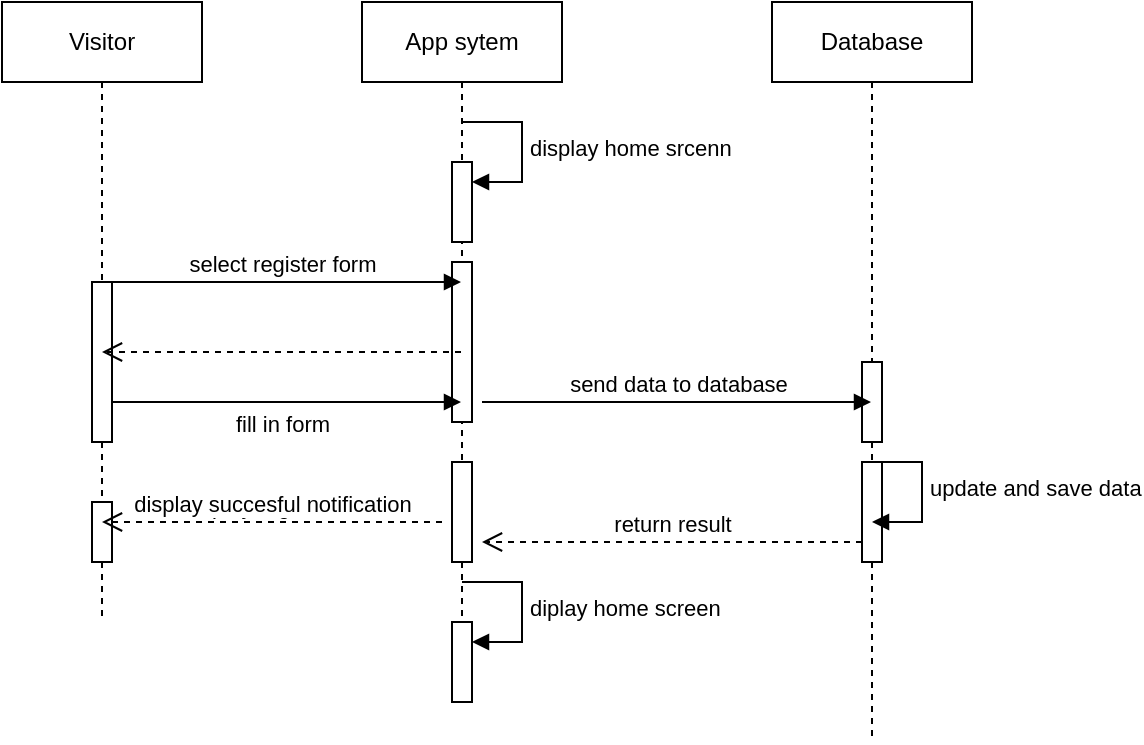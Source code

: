 <mxfile version="21.2.9" type="github" pages="3">
  <diagram name="Page-1" id="2YBvvXClWsGukQMizWep">
    <mxGraphModel dx="1050" dy="549" grid="1" gridSize="10" guides="1" tooltips="1" connect="1" arrows="1" fold="1" page="1" pageScale="1" pageWidth="850" pageHeight="1100" math="0" shadow="0">
      <root>
        <mxCell id="0" />
        <mxCell id="1" parent="0" />
        <mxCell id="aM9ryv3xv72pqoxQDRHE-1" value="Visitor" style="shape=umlLifeline;perimeter=lifelinePerimeter;whiteSpace=wrap;html=1;container=0;dropTarget=0;collapsible=0;recursiveResize=0;outlineConnect=0;portConstraint=eastwest;newEdgeStyle={&quot;edgeStyle&quot;:&quot;elbowEdgeStyle&quot;,&quot;elbow&quot;:&quot;vertical&quot;,&quot;curved&quot;:0,&quot;rounded&quot;:0};" parent="1" vertex="1">
          <mxGeometry x="40" y="40" width="100" height="310" as="geometry" />
        </mxCell>
        <mxCell id="M_pwfH0sglw2_HS-6Io0-19" value="" style="html=1;points=[];perimeter=orthogonalPerimeter;outlineConnect=0;targetShapes=umlLifeline;portConstraint=eastwest;newEdgeStyle={&quot;edgeStyle&quot;:&quot;elbowEdgeStyle&quot;,&quot;elbow&quot;:&quot;vertical&quot;,&quot;curved&quot;:0,&quot;rounded&quot;:0};" vertex="1" parent="aM9ryv3xv72pqoxQDRHE-1">
          <mxGeometry x="45" y="250" width="10" height="30" as="geometry" />
        </mxCell>
        <mxCell id="aM9ryv3xv72pqoxQDRHE-5" value="App sytem" style="shape=umlLifeline;perimeter=lifelinePerimeter;whiteSpace=wrap;html=1;container=0;dropTarget=0;collapsible=0;recursiveResize=0;outlineConnect=0;portConstraint=eastwest;newEdgeStyle={&quot;edgeStyle&quot;:&quot;elbowEdgeStyle&quot;,&quot;elbow&quot;:&quot;vertical&quot;,&quot;curved&quot;:0,&quot;rounded&quot;:0};participant=label;" parent="1" vertex="1">
          <mxGeometry x="220" y="40" width="100" height="350" as="geometry" />
        </mxCell>
        <mxCell id="M_pwfH0sglw2_HS-6Io0-2" value="" style="html=1;points=[];perimeter=orthogonalPerimeter;outlineConnect=0;targetShapes=umlLifeline;portConstraint=eastwest;newEdgeStyle={&quot;edgeStyle&quot;:&quot;elbowEdgeStyle&quot;,&quot;elbow&quot;:&quot;vertical&quot;,&quot;curved&quot;:0,&quot;rounded&quot;:0};" vertex="1" parent="aM9ryv3xv72pqoxQDRHE-5">
          <mxGeometry x="45" y="80" width="10" height="40" as="geometry" />
        </mxCell>
        <mxCell id="M_pwfH0sglw2_HS-6Io0-3" value="display home srcenn" style="html=1;align=left;spacingLeft=2;endArrow=block;rounded=0;edgeStyle=orthogonalEdgeStyle;curved=0;rounded=0;" edge="1" target="M_pwfH0sglw2_HS-6Io0-2" parent="aM9ryv3xv72pqoxQDRHE-5">
          <mxGeometry relative="1" as="geometry">
            <mxPoint x="50" y="60" as="sourcePoint" />
            <Array as="points">
              <mxPoint x="80" y="90" />
            </Array>
          </mxGeometry>
        </mxCell>
        <mxCell id="M_pwfH0sglw2_HS-6Io0-5" value="" style="html=1;points=[];perimeter=orthogonalPerimeter;outlineConnect=0;targetShapes=umlLifeline;portConstraint=eastwest;newEdgeStyle={&quot;edgeStyle&quot;:&quot;elbowEdgeStyle&quot;,&quot;elbow&quot;:&quot;vertical&quot;,&quot;curved&quot;:0,&quot;rounded&quot;:0};" vertex="1" parent="aM9ryv3xv72pqoxQDRHE-5">
          <mxGeometry x="45" y="130" width="10" height="80" as="geometry" />
        </mxCell>
        <mxCell id="M_pwfH0sglw2_HS-6Io0-17" value="" style="html=1;points=[];perimeter=orthogonalPerimeter;outlineConnect=0;targetShapes=umlLifeline;portConstraint=eastwest;newEdgeStyle={&quot;edgeStyle&quot;:&quot;elbowEdgeStyle&quot;,&quot;elbow&quot;:&quot;vertical&quot;,&quot;curved&quot;:0,&quot;rounded&quot;:0};" vertex="1" parent="aM9ryv3xv72pqoxQDRHE-5">
          <mxGeometry x="45" y="230" width="10" height="50" as="geometry" />
        </mxCell>
        <mxCell id="M_pwfH0sglw2_HS-6Io0-21" value="" style="html=1;points=[];perimeter=orthogonalPerimeter;outlineConnect=0;targetShapes=umlLifeline;portConstraint=eastwest;newEdgeStyle={&quot;edgeStyle&quot;:&quot;elbowEdgeStyle&quot;,&quot;elbow&quot;:&quot;vertical&quot;,&quot;curved&quot;:0,&quot;rounded&quot;:0};" vertex="1" parent="aM9ryv3xv72pqoxQDRHE-5">
          <mxGeometry x="45" y="310" width="10" height="40" as="geometry" />
        </mxCell>
        <mxCell id="M_pwfH0sglw2_HS-6Io0-22" value="diplay home screen" style="html=1;align=left;spacingLeft=2;endArrow=block;rounded=0;edgeStyle=orthogonalEdgeStyle;curved=0;rounded=0;" edge="1" target="M_pwfH0sglw2_HS-6Io0-21" parent="aM9ryv3xv72pqoxQDRHE-5">
          <mxGeometry relative="1" as="geometry">
            <mxPoint x="50" y="290" as="sourcePoint" />
            <Array as="points">
              <mxPoint x="80" y="320" />
            </Array>
          </mxGeometry>
        </mxCell>
        <mxCell id="M_pwfH0sglw2_HS-6Io0-1" value="Database" style="shape=umlLifeline;perimeter=lifelinePerimeter;whiteSpace=wrap;html=1;container=0;dropTarget=0;collapsible=0;recursiveResize=0;outlineConnect=0;portConstraint=eastwest;newEdgeStyle={&quot;edgeStyle&quot;:&quot;elbowEdgeStyle&quot;,&quot;elbow&quot;:&quot;vertical&quot;,&quot;curved&quot;:0,&quot;rounded&quot;:0};" vertex="1" parent="1">
          <mxGeometry x="425" y="40" width="100" height="370" as="geometry" />
        </mxCell>
        <mxCell id="M_pwfH0sglw2_HS-6Io0-8" value="" style="html=1;points=[];perimeter=orthogonalPerimeter;outlineConnect=0;targetShapes=umlLifeline;portConstraint=eastwest;newEdgeStyle={&quot;edgeStyle&quot;:&quot;elbowEdgeStyle&quot;,&quot;elbow&quot;:&quot;vertical&quot;,&quot;curved&quot;:0,&quot;rounded&quot;:0};" vertex="1" parent="M_pwfH0sglw2_HS-6Io0-1">
          <mxGeometry x="45" y="180" width="10" height="40" as="geometry" />
        </mxCell>
        <mxCell id="M_pwfH0sglw2_HS-6Io0-35" value="" style="html=1;points=[];perimeter=orthogonalPerimeter;outlineConnect=0;targetShapes=umlLifeline;portConstraint=eastwest;newEdgeStyle={&quot;edgeStyle&quot;:&quot;elbowEdgeStyle&quot;,&quot;elbow&quot;:&quot;vertical&quot;,&quot;curved&quot;:0,&quot;rounded&quot;:0};" vertex="1" parent="M_pwfH0sglw2_HS-6Io0-1">
          <mxGeometry x="45" y="230" width="10" height="50" as="geometry" />
        </mxCell>
        <mxCell id="M_pwfH0sglw2_HS-6Io0-4" value="select register form" style="html=1;verticalAlign=bottom;endArrow=block;edgeStyle=elbowEdgeStyle;elbow=vertical;curved=0;rounded=0;" edge="1" parent="1" source="aM9ryv3xv72pqoxQDRHE-1" target="aM9ryv3xv72pqoxQDRHE-5">
          <mxGeometry width="80" relative="1" as="geometry">
            <mxPoint x="80" y="170" as="sourcePoint" />
            <mxPoint x="160" y="170" as="targetPoint" />
            <Array as="points">
              <mxPoint x="210" y="180" />
              <mxPoint x="140" y="160" />
              <mxPoint x="100" y="180" />
            </Array>
          </mxGeometry>
        </mxCell>
        <mxCell id="M_pwfH0sglw2_HS-6Io0-6" value="display register form" style="html=1;verticalAlign=bottom;endArrow=open;dashed=1;endSize=8;edgeStyle=elbowEdgeStyle;elbow=vertical;curved=0;rounded=0;" edge="1" parent="1" source="M_pwfH0sglw2_HS-6Io0-39" target="aM9ryv3xv72pqoxQDRHE-1">
          <mxGeometry x="-1" y="-91" relative="1" as="geometry">
            <mxPoint x="260" y="220" as="sourcePoint" />
            <mxPoint x="180" y="220" as="targetPoint" />
            <mxPoint x="90" y="81" as="offset" />
          </mxGeometry>
        </mxCell>
        <mxCell id="M_pwfH0sglw2_HS-6Io0-7" value="fill in form" style="html=1;verticalAlign=bottom;endArrow=block;edgeStyle=elbowEdgeStyle;elbow=vertical;curved=0;rounded=0;" edge="1" parent="1" target="aM9ryv3xv72pqoxQDRHE-5">
          <mxGeometry x="0.003" y="-20" width="80" relative="1" as="geometry">
            <mxPoint x="90" y="240" as="sourcePoint" />
            <mxPoint x="170" y="240" as="targetPoint" />
            <mxPoint as="offset" />
          </mxGeometry>
        </mxCell>
        <mxCell id="M_pwfH0sglw2_HS-6Io0-9" value="send data to database" style="html=1;verticalAlign=bottom;endArrow=block;edgeStyle=elbowEdgeStyle;elbow=vertical;curved=0;rounded=0;" edge="1" parent="1" target="M_pwfH0sglw2_HS-6Io0-1">
          <mxGeometry width="80" relative="1" as="geometry">
            <mxPoint x="280" y="240" as="sourcePoint" />
            <mxPoint x="360" y="240" as="targetPoint" />
          </mxGeometry>
        </mxCell>
        <mxCell id="M_pwfH0sglw2_HS-6Io0-18" value="return result" style="html=1;verticalAlign=bottom;endArrow=open;dashed=1;endSize=8;edgeStyle=elbowEdgeStyle;elbow=vertical;curved=0;rounded=0;" edge="1" parent="1">
          <mxGeometry relative="1" as="geometry">
            <mxPoint x="470" y="310" as="sourcePoint" />
            <mxPoint x="280" y="310" as="targetPoint" />
          </mxGeometry>
        </mxCell>
        <mxCell id="M_pwfH0sglw2_HS-6Io0-20" value="display succesful notification" style="html=1;verticalAlign=bottom;endArrow=open;dashed=1;endSize=8;edgeStyle=elbowEdgeStyle;elbow=vertical;curved=0;rounded=0;" edge="1" parent="1">
          <mxGeometry relative="1" as="geometry">
            <mxPoint x="260" y="300" as="sourcePoint" />
            <mxPoint x="90" y="300" as="targetPoint" />
          </mxGeometry>
        </mxCell>
        <mxCell id="M_pwfH0sglw2_HS-6Io0-37" value="update and save data" style="html=1;align=left;spacingLeft=2;endArrow=block;rounded=0;edgeStyle=orthogonalEdgeStyle;curved=0;rounded=0;" edge="1" parent="1">
          <mxGeometry x="0.012" relative="1" as="geometry">
            <mxPoint x="470" y="270" as="sourcePoint" />
            <Array as="points">
              <mxPoint x="500" y="300" />
            </Array>
            <mxPoint x="475" y="300" as="targetPoint" />
            <mxPoint as="offset" />
          </mxGeometry>
        </mxCell>
        <mxCell id="M_pwfH0sglw2_HS-6Io0-39" value="" style="html=1;points=[];perimeter=orthogonalPerimeter;outlineConnect=0;targetShapes=umlLifeline;portConstraint=eastwest;newEdgeStyle={&quot;edgeStyle&quot;:&quot;elbowEdgeStyle&quot;,&quot;elbow&quot;:&quot;vertical&quot;,&quot;curved&quot;:0,&quot;rounded&quot;:0};" vertex="1" parent="1">
          <mxGeometry x="85" y="180" width="10" height="80" as="geometry" />
        </mxCell>
        <mxCell id="M_pwfH0sglw2_HS-6Io0-41" value="" style="html=1;verticalAlign=bottom;endArrow=open;dashed=1;endSize=8;edgeStyle=elbowEdgeStyle;elbow=vertical;curved=0;rounded=0;" edge="1" parent="1" source="aM9ryv3xv72pqoxQDRHE-5" target="aM9ryv3xv72pqoxQDRHE-1">
          <mxGeometry relative="1" as="geometry">
            <mxPoint x="260" y="210" as="sourcePoint" />
            <mxPoint x="180" y="210" as="targetPoint" />
            <Array as="points">
              <mxPoint x="230" y="210" />
            </Array>
          </mxGeometry>
        </mxCell>
      </root>
    </mxGraphModel>
  </diagram>
  <diagram id="viIvSFqzloQNR-Unc6dk" name="Page-2">
    <mxGraphModel dx="1050" dy="549" grid="1" gridSize="10" guides="1" tooltips="1" connect="1" arrows="1" fold="1" page="1" pageScale="1" pageWidth="850" pageHeight="1100" math="0" shadow="0">
      <root>
        <mxCell id="0" />
        <mxCell id="1" parent="0" />
        <mxCell id="cHHZPzhzRVVPowfhkM0O-1" value="Visitor" style="shape=umlLifeline;perimeter=lifelinePerimeter;whiteSpace=wrap;html=1;container=0;dropTarget=0;collapsible=0;recursiveResize=0;outlineConnect=0;portConstraint=eastwest;newEdgeStyle={&quot;edgeStyle&quot;:&quot;elbowEdgeStyle&quot;,&quot;elbow&quot;:&quot;vertical&quot;,&quot;curved&quot;:0,&quot;rounded&quot;:0};" vertex="1" parent="1">
          <mxGeometry x="40" y="40" width="100" height="310" as="geometry" />
        </mxCell>
        <mxCell id="cHHZPzhzRVVPowfhkM0O-2" value="" style="html=1;points=[];perimeter=orthogonalPerimeter;outlineConnect=0;targetShapes=umlLifeline;portConstraint=eastwest;newEdgeStyle={&quot;edgeStyle&quot;:&quot;elbowEdgeStyle&quot;,&quot;elbow&quot;:&quot;vertical&quot;,&quot;curved&quot;:0,&quot;rounded&quot;:0};" vertex="1" parent="cHHZPzhzRVVPowfhkM0O-1">
          <mxGeometry x="45" y="250" width="10" height="30" as="geometry" />
        </mxCell>
        <mxCell id="cHHZPzhzRVVPowfhkM0O-3" value="App sytem" style="shape=umlLifeline;perimeter=lifelinePerimeter;whiteSpace=wrap;html=1;container=0;dropTarget=0;collapsible=0;recursiveResize=0;outlineConnect=0;portConstraint=eastwest;newEdgeStyle={&quot;edgeStyle&quot;:&quot;elbowEdgeStyle&quot;,&quot;elbow&quot;:&quot;vertical&quot;,&quot;curved&quot;:0,&quot;rounded&quot;:0};participant=label;" vertex="1" parent="1">
          <mxGeometry x="220" y="40" width="100" height="350" as="geometry" />
        </mxCell>
        <mxCell id="cHHZPzhzRVVPowfhkM0O-4" value="" style="html=1;points=[];perimeter=orthogonalPerimeter;outlineConnect=0;targetShapes=umlLifeline;portConstraint=eastwest;newEdgeStyle={&quot;edgeStyle&quot;:&quot;elbowEdgeStyle&quot;,&quot;elbow&quot;:&quot;vertical&quot;,&quot;curved&quot;:0,&quot;rounded&quot;:0};" vertex="1" parent="cHHZPzhzRVVPowfhkM0O-3">
          <mxGeometry x="45" y="80" width="10" height="40" as="geometry" />
        </mxCell>
        <mxCell id="cHHZPzhzRVVPowfhkM0O-5" value="display home srcenn" style="html=1;align=left;spacingLeft=2;endArrow=block;rounded=0;edgeStyle=orthogonalEdgeStyle;curved=0;rounded=0;" edge="1" parent="cHHZPzhzRVVPowfhkM0O-3" target="cHHZPzhzRVVPowfhkM0O-4">
          <mxGeometry relative="1" as="geometry">
            <mxPoint x="50" y="60" as="sourcePoint" />
            <Array as="points">
              <mxPoint x="80" y="90" />
            </Array>
          </mxGeometry>
        </mxCell>
        <mxCell id="cHHZPzhzRVVPowfhkM0O-6" value="" style="html=1;points=[];perimeter=orthogonalPerimeter;outlineConnect=0;targetShapes=umlLifeline;portConstraint=eastwest;newEdgeStyle={&quot;edgeStyle&quot;:&quot;elbowEdgeStyle&quot;,&quot;elbow&quot;:&quot;vertical&quot;,&quot;curved&quot;:0,&quot;rounded&quot;:0};" vertex="1" parent="cHHZPzhzRVVPowfhkM0O-3">
          <mxGeometry x="45" y="130" width="10" height="80" as="geometry" />
        </mxCell>
        <mxCell id="cHHZPzhzRVVPowfhkM0O-7" value="" style="html=1;points=[];perimeter=orthogonalPerimeter;outlineConnect=0;targetShapes=umlLifeline;portConstraint=eastwest;newEdgeStyle={&quot;edgeStyle&quot;:&quot;elbowEdgeStyle&quot;,&quot;elbow&quot;:&quot;vertical&quot;,&quot;curved&quot;:0,&quot;rounded&quot;:0};" vertex="1" parent="cHHZPzhzRVVPowfhkM0O-3">
          <mxGeometry x="45" y="230" width="10" height="50" as="geometry" />
        </mxCell>
        <mxCell id="cHHZPzhzRVVPowfhkM0O-8" value="" style="html=1;points=[];perimeter=orthogonalPerimeter;outlineConnect=0;targetShapes=umlLifeline;portConstraint=eastwest;newEdgeStyle={&quot;edgeStyle&quot;:&quot;elbowEdgeStyle&quot;,&quot;elbow&quot;:&quot;vertical&quot;,&quot;curved&quot;:0,&quot;rounded&quot;:0};" vertex="1" parent="cHHZPzhzRVVPowfhkM0O-3">
          <mxGeometry x="45" y="310" width="10" height="40" as="geometry" />
        </mxCell>
        <mxCell id="cHHZPzhzRVVPowfhkM0O-9" value="diplay home screen" style="html=1;align=left;spacingLeft=2;endArrow=block;rounded=0;edgeStyle=orthogonalEdgeStyle;curved=0;rounded=0;" edge="1" parent="cHHZPzhzRVVPowfhkM0O-3" target="cHHZPzhzRVVPowfhkM0O-8">
          <mxGeometry relative="1" as="geometry">
            <mxPoint x="50" y="290" as="sourcePoint" />
            <Array as="points">
              <mxPoint x="80" y="320" />
            </Array>
          </mxGeometry>
        </mxCell>
        <mxCell id="cHHZPzhzRVVPowfhkM0O-10" value="Database" style="shape=umlLifeline;perimeter=lifelinePerimeter;whiteSpace=wrap;html=1;container=0;dropTarget=0;collapsible=0;recursiveResize=0;outlineConnect=0;portConstraint=eastwest;newEdgeStyle={&quot;edgeStyle&quot;:&quot;elbowEdgeStyle&quot;,&quot;elbow&quot;:&quot;vertical&quot;,&quot;curved&quot;:0,&quot;rounded&quot;:0};" vertex="1" parent="1">
          <mxGeometry x="425" y="40" width="100" height="370" as="geometry" />
        </mxCell>
        <mxCell id="cHHZPzhzRVVPowfhkM0O-11" value="" style="html=1;points=[];perimeter=orthogonalPerimeter;outlineConnect=0;targetShapes=umlLifeline;portConstraint=eastwest;newEdgeStyle={&quot;edgeStyle&quot;:&quot;elbowEdgeStyle&quot;,&quot;elbow&quot;:&quot;vertical&quot;,&quot;curved&quot;:0,&quot;rounded&quot;:0};" vertex="1" parent="cHHZPzhzRVVPowfhkM0O-10">
          <mxGeometry x="45" y="180" width="10" height="40" as="geometry" />
        </mxCell>
        <mxCell id="cHHZPzhzRVVPowfhkM0O-12" value="" style="html=1;points=[];perimeter=orthogonalPerimeter;outlineConnect=0;targetShapes=umlLifeline;portConstraint=eastwest;newEdgeStyle={&quot;edgeStyle&quot;:&quot;elbowEdgeStyle&quot;,&quot;elbow&quot;:&quot;vertical&quot;,&quot;curved&quot;:0,&quot;rounded&quot;:0};" vertex="1" parent="cHHZPzhzRVVPowfhkM0O-10">
          <mxGeometry x="45" y="230" width="10" height="50" as="geometry" />
        </mxCell>
        <mxCell id="cHHZPzhzRVVPowfhkM0O-13" value="select feedback" style="html=1;verticalAlign=bottom;endArrow=block;edgeStyle=elbowEdgeStyle;elbow=vertical;curved=0;rounded=0;" edge="1" parent="1" source="cHHZPzhzRVVPowfhkM0O-1" target="cHHZPzhzRVVPowfhkM0O-3">
          <mxGeometry width="80" relative="1" as="geometry">
            <mxPoint x="80" y="170" as="sourcePoint" />
            <mxPoint x="160" y="170" as="targetPoint" />
            <Array as="points">
              <mxPoint x="210" y="180" />
              <mxPoint x="140" y="160" />
              <mxPoint x="100" y="180" />
            </Array>
          </mxGeometry>
        </mxCell>
        <mxCell id="cHHZPzhzRVVPowfhkM0O-14" value="display feedback" style="html=1;verticalAlign=bottom;endArrow=open;dashed=1;endSize=8;edgeStyle=elbowEdgeStyle;elbow=vertical;curved=0;rounded=0;" edge="1" parent="1" source="cHHZPzhzRVVPowfhkM0O-20" target="cHHZPzhzRVVPowfhkM0O-1">
          <mxGeometry x="-1" y="-91" relative="1" as="geometry">
            <mxPoint x="260" y="220" as="sourcePoint" />
            <mxPoint x="180" y="220" as="targetPoint" />
            <mxPoint x="90" y="81" as="offset" />
          </mxGeometry>
        </mxCell>
        <mxCell id="cHHZPzhzRVVPowfhkM0O-15" value="fill feedback" style="html=1;verticalAlign=bottom;endArrow=block;edgeStyle=elbowEdgeStyle;elbow=vertical;curved=0;rounded=0;" edge="1" parent="1" target="cHHZPzhzRVVPowfhkM0O-3">
          <mxGeometry x="0.003" y="-20" width="80" relative="1" as="geometry">
            <mxPoint x="90" y="240" as="sourcePoint" />
            <mxPoint x="170" y="240" as="targetPoint" />
            <mxPoint as="offset" />
          </mxGeometry>
        </mxCell>
        <mxCell id="cHHZPzhzRVVPowfhkM0O-16" value="send data to database" style="html=1;verticalAlign=bottom;endArrow=block;edgeStyle=elbowEdgeStyle;elbow=vertical;curved=0;rounded=0;" edge="1" parent="1" target="cHHZPzhzRVVPowfhkM0O-10">
          <mxGeometry width="80" relative="1" as="geometry">
            <mxPoint x="280" y="240" as="sourcePoint" />
            <mxPoint x="360" y="240" as="targetPoint" />
          </mxGeometry>
        </mxCell>
        <mxCell id="cHHZPzhzRVVPowfhkM0O-17" value="return result" style="html=1;verticalAlign=bottom;endArrow=open;dashed=1;endSize=8;edgeStyle=elbowEdgeStyle;elbow=vertical;curved=0;rounded=0;" edge="1" parent="1">
          <mxGeometry relative="1" as="geometry">
            <mxPoint x="470" y="310" as="sourcePoint" />
            <mxPoint x="280" y="310" as="targetPoint" />
          </mxGeometry>
        </mxCell>
        <mxCell id="cHHZPzhzRVVPowfhkM0O-18" value="display succesful notification" style="html=1;verticalAlign=bottom;endArrow=open;dashed=1;endSize=8;edgeStyle=elbowEdgeStyle;elbow=vertical;curved=0;rounded=0;" edge="1" parent="1">
          <mxGeometry relative="1" as="geometry">
            <mxPoint x="260" y="300" as="sourcePoint" />
            <mxPoint x="90" y="300" as="targetPoint" />
          </mxGeometry>
        </mxCell>
        <mxCell id="cHHZPzhzRVVPowfhkM0O-19" value="update and save data" style="html=1;align=left;spacingLeft=2;endArrow=block;rounded=0;edgeStyle=orthogonalEdgeStyle;curved=0;rounded=0;" edge="1" parent="1">
          <mxGeometry x="0.012" relative="1" as="geometry">
            <mxPoint x="470" y="270" as="sourcePoint" />
            <Array as="points">
              <mxPoint x="500" y="300" />
            </Array>
            <mxPoint x="475" y="300" as="targetPoint" />
            <mxPoint as="offset" />
          </mxGeometry>
        </mxCell>
        <mxCell id="cHHZPzhzRVVPowfhkM0O-20" value="" style="html=1;points=[];perimeter=orthogonalPerimeter;outlineConnect=0;targetShapes=umlLifeline;portConstraint=eastwest;newEdgeStyle={&quot;edgeStyle&quot;:&quot;elbowEdgeStyle&quot;,&quot;elbow&quot;:&quot;vertical&quot;,&quot;curved&quot;:0,&quot;rounded&quot;:0};" vertex="1" parent="1">
          <mxGeometry x="85" y="180" width="10" height="80" as="geometry" />
        </mxCell>
        <mxCell id="cHHZPzhzRVVPowfhkM0O-21" value="" style="html=1;verticalAlign=bottom;endArrow=open;dashed=1;endSize=8;edgeStyle=elbowEdgeStyle;elbow=vertical;curved=0;rounded=0;" edge="1" parent="1" source="cHHZPzhzRVVPowfhkM0O-3" target="cHHZPzhzRVVPowfhkM0O-1">
          <mxGeometry relative="1" as="geometry">
            <mxPoint x="260" y="210" as="sourcePoint" />
            <mxPoint x="180" y="210" as="targetPoint" />
            <Array as="points">
              <mxPoint x="230" y="210" />
            </Array>
          </mxGeometry>
        </mxCell>
      </root>
    </mxGraphModel>
  </diagram>
  <diagram id="S3tmHlApkWtrIlSXVwJK" name="Page-3">
    <mxGraphModel dx="1050" dy="549" grid="1" gridSize="10" guides="1" tooltips="1" connect="1" arrows="1" fold="1" page="1" pageScale="1" pageWidth="850" pageHeight="1100" math="0" shadow="0">
      <root>
        <mxCell id="0" />
        <mxCell id="1" parent="0" />
        <mxCell id="VSOXAA_DGwT25YmZOZbG-1" value="Visitor" style="shape=umlLifeline;perimeter=lifelinePerimeter;whiteSpace=wrap;html=1;container=0;dropTarget=0;collapsible=0;recursiveResize=0;outlineConnect=0;portConstraint=eastwest;newEdgeStyle={&quot;edgeStyle&quot;:&quot;elbowEdgeStyle&quot;,&quot;elbow&quot;:&quot;vertical&quot;,&quot;curved&quot;:0,&quot;rounded&quot;:0};" vertex="1" parent="1">
          <mxGeometry x="40" y="40" width="100" height="310" as="geometry" />
        </mxCell>
        <mxCell id="VSOXAA_DGwT25YmZOZbG-2" value="" style="html=1;points=[];perimeter=orthogonalPerimeter;outlineConnect=0;targetShapes=umlLifeline;portConstraint=eastwest;newEdgeStyle={&quot;edgeStyle&quot;:&quot;elbowEdgeStyle&quot;,&quot;elbow&quot;:&quot;vertical&quot;,&quot;curved&quot;:0,&quot;rounded&quot;:0};" vertex="1" parent="VSOXAA_DGwT25YmZOZbG-1">
          <mxGeometry x="45" y="250" width="10" height="30" as="geometry" />
        </mxCell>
        <mxCell id="VSOXAA_DGwT25YmZOZbG-3" value="App sytem" style="shape=umlLifeline;perimeter=lifelinePerimeter;whiteSpace=wrap;html=1;container=0;dropTarget=0;collapsible=0;recursiveResize=0;outlineConnect=0;portConstraint=eastwest;newEdgeStyle={&quot;edgeStyle&quot;:&quot;elbowEdgeStyle&quot;,&quot;elbow&quot;:&quot;vertical&quot;,&quot;curved&quot;:0,&quot;rounded&quot;:0};participant=label;" vertex="1" parent="1">
          <mxGeometry x="220" y="40" width="100" height="350" as="geometry" />
        </mxCell>
        <mxCell id="VSOXAA_DGwT25YmZOZbG-4" value="" style="html=1;points=[];perimeter=orthogonalPerimeter;outlineConnect=0;targetShapes=umlLifeline;portConstraint=eastwest;newEdgeStyle={&quot;edgeStyle&quot;:&quot;elbowEdgeStyle&quot;,&quot;elbow&quot;:&quot;vertical&quot;,&quot;curved&quot;:0,&quot;rounded&quot;:0};" vertex="1" parent="VSOXAA_DGwT25YmZOZbG-3">
          <mxGeometry x="45" y="80" width="10" height="40" as="geometry" />
        </mxCell>
        <mxCell id="VSOXAA_DGwT25YmZOZbG-5" value="display home srcenn" style="html=1;align=left;spacingLeft=2;endArrow=block;rounded=0;edgeStyle=orthogonalEdgeStyle;curved=0;rounded=0;" edge="1" parent="VSOXAA_DGwT25YmZOZbG-3" target="VSOXAA_DGwT25YmZOZbG-4">
          <mxGeometry relative="1" as="geometry">
            <mxPoint x="50" y="60" as="sourcePoint" />
            <Array as="points">
              <mxPoint x="80" y="90" />
            </Array>
          </mxGeometry>
        </mxCell>
        <mxCell id="VSOXAA_DGwT25YmZOZbG-6" value="" style="html=1;points=[];perimeter=orthogonalPerimeter;outlineConnect=0;targetShapes=umlLifeline;portConstraint=eastwest;newEdgeStyle={&quot;edgeStyle&quot;:&quot;elbowEdgeStyle&quot;,&quot;elbow&quot;:&quot;vertical&quot;,&quot;curved&quot;:0,&quot;rounded&quot;:0};" vertex="1" parent="VSOXAA_DGwT25YmZOZbG-3">
          <mxGeometry x="45" y="130" width="10" height="80" as="geometry" />
        </mxCell>
        <mxCell id="VSOXAA_DGwT25YmZOZbG-7" value="" style="html=1;points=[];perimeter=orthogonalPerimeter;outlineConnect=0;targetShapes=umlLifeline;portConstraint=eastwest;newEdgeStyle={&quot;edgeStyle&quot;:&quot;elbowEdgeStyle&quot;,&quot;elbow&quot;:&quot;vertical&quot;,&quot;curved&quot;:0,&quot;rounded&quot;:0};" vertex="1" parent="VSOXAA_DGwT25YmZOZbG-3">
          <mxGeometry x="45" y="230" width="10" height="50" as="geometry" />
        </mxCell>
        <mxCell id="VSOXAA_DGwT25YmZOZbG-8" value="" style="html=1;points=[];perimeter=orthogonalPerimeter;outlineConnect=0;targetShapes=umlLifeline;portConstraint=eastwest;newEdgeStyle={&quot;edgeStyle&quot;:&quot;elbowEdgeStyle&quot;,&quot;elbow&quot;:&quot;vertical&quot;,&quot;curved&quot;:0,&quot;rounded&quot;:0};" vertex="1" parent="VSOXAA_DGwT25YmZOZbG-3">
          <mxGeometry x="45" y="310" width="10" height="40" as="geometry" />
        </mxCell>
        <mxCell id="VSOXAA_DGwT25YmZOZbG-9" value="diplay home screen" style="html=1;align=left;spacingLeft=2;endArrow=block;rounded=0;edgeStyle=orthogonalEdgeStyle;curved=0;rounded=0;" edge="1" parent="VSOXAA_DGwT25YmZOZbG-3" target="VSOXAA_DGwT25YmZOZbG-8">
          <mxGeometry relative="1" as="geometry">
            <mxPoint x="50" y="290" as="sourcePoint" />
            <Array as="points">
              <mxPoint x="80" y="320" />
            </Array>
          </mxGeometry>
        </mxCell>
        <mxCell id="VSOXAA_DGwT25YmZOZbG-10" value="Database" style="shape=umlLifeline;perimeter=lifelinePerimeter;whiteSpace=wrap;html=1;container=0;dropTarget=0;collapsible=0;recursiveResize=0;outlineConnect=0;portConstraint=eastwest;newEdgeStyle={&quot;edgeStyle&quot;:&quot;elbowEdgeStyle&quot;,&quot;elbow&quot;:&quot;vertical&quot;,&quot;curved&quot;:0,&quot;rounded&quot;:0};" vertex="1" parent="1">
          <mxGeometry x="425" y="40" width="100" height="370" as="geometry" />
        </mxCell>
        <mxCell id="VSOXAA_DGwT25YmZOZbG-11" value="" style="html=1;points=[];perimeter=orthogonalPerimeter;outlineConnect=0;targetShapes=umlLifeline;portConstraint=eastwest;newEdgeStyle={&quot;edgeStyle&quot;:&quot;elbowEdgeStyle&quot;,&quot;elbow&quot;:&quot;vertical&quot;,&quot;curved&quot;:0,&quot;rounded&quot;:0};" vertex="1" parent="VSOXAA_DGwT25YmZOZbG-10">
          <mxGeometry x="45" y="180" width="10" height="40" as="geometry" />
        </mxCell>
        <mxCell id="VSOXAA_DGwT25YmZOZbG-12" value="" style="html=1;points=[];perimeter=orthogonalPerimeter;outlineConnect=0;targetShapes=umlLifeline;portConstraint=eastwest;newEdgeStyle={&quot;edgeStyle&quot;:&quot;elbowEdgeStyle&quot;,&quot;elbow&quot;:&quot;vertical&quot;,&quot;curved&quot;:0,&quot;rounded&quot;:0};" vertex="1" parent="VSOXAA_DGwT25YmZOZbG-10">
          <mxGeometry x="45" y="230" width="10" height="50" as="geometry" />
        </mxCell>
        <mxCell id="VSOXAA_DGwT25YmZOZbG-13" value="select feedback" style="html=1;verticalAlign=bottom;endArrow=block;edgeStyle=elbowEdgeStyle;elbow=vertical;curved=0;rounded=0;" edge="1" parent="1" source="VSOXAA_DGwT25YmZOZbG-1" target="VSOXAA_DGwT25YmZOZbG-3">
          <mxGeometry width="80" relative="1" as="geometry">
            <mxPoint x="80" y="170" as="sourcePoint" />
            <mxPoint x="160" y="170" as="targetPoint" />
            <Array as="points">
              <mxPoint x="210" y="180" />
              <mxPoint x="140" y="160" />
              <mxPoint x="100" y="180" />
            </Array>
          </mxGeometry>
        </mxCell>
        <mxCell id="VSOXAA_DGwT25YmZOZbG-14" value="display feedback" style="html=1;verticalAlign=bottom;endArrow=open;dashed=1;endSize=8;edgeStyle=elbowEdgeStyle;elbow=vertical;curved=0;rounded=0;" edge="1" parent="1" source="VSOXAA_DGwT25YmZOZbG-20" target="VSOXAA_DGwT25YmZOZbG-1">
          <mxGeometry x="-1" y="-91" relative="1" as="geometry">
            <mxPoint x="260" y="220" as="sourcePoint" />
            <mxPoint x="180" y="220" as="targetPoint" />
            <mxPoint x="90" y="81" as="offset" />
          </mxGeometry>
        </mxCell>
        <mxCell id="VSOXAA_DGwT25YmZOZbG-15" value="fill feedback" style="html=1;verticalAlign=bottom;endArrow=block;edgeStyle=elbowEdgeStyle;elbow=vertical;curved=0;rounded=0;" edge="1" parent="1" target="VSOXAA_DGwT25YmZOZbG-3">
          <mxGeometry x="0.003" y="-20" width="80" relative="1" as="geometry">
            <mxPoint x="90" y="240" as="sourcePoint" />
            <mxPoint x="170" y="240" as="targetPoint" />
            <mxPoint as="offset" />
          </mxGeometry>
        </mxCell>
        <mxCell id="VSOXAA_DGwT25YmZOZbG-16" value="send data to database" style="html=1;verticalAlign=bottom;endArrow=block;edgeStyle=elbowEdgeStyle;elbow=vertical;curved=0;rounded=0;" edge="1" parent="1" target="VSOXAA_DGwT25YmZOZbG-10">
          <mxGeometry width="80" relative="1" as="geometry">
            <mxPoint x="280" y="240" as="sourcePoint" />
            <mxPoint x="360" y="240" as="targetPoint" />
          </mxGeometry>
        </mxCell>
        <mxCell id="VSOXAA_DGwT25YmZOZbG-17" value="return result" style="html=1;verticalAlign=bottom;endArrow=open;dashed=1;endSize=8;edgeStyle=elbowEdgeStyle;elbow=vertical;curved=0;rounded=0;" edge="1" parent="1">
          <mxGeometry relative="1" as="geometry">
            <mxPoint x="470" y="310" as="sourcePoint" />
            <mxPoint x="280" y="310" as="targetPoint" />
          </mxGeometry>
        </mxCell>
        <mxCell id="VSOXAA_DGwT25YmZOZbG-18" value="display succesful notification" style="html=1;verticalAlign=bottom;endArrow=open;dashed=1;endSize=8;edgeStyle=elbowEdgeStyle;elbow=vertical;curved=0;rounded=0;" edge="1" parent="1">
          <mxGeometry relative="1" as="geometry">
            <mxPoint x="260" y="300" as="sourcePoint" />
            <mxPoint x="90" y="300" as="targetPoint" />
          </mxGeometry>
        </mxCell>
        <mxCell id="VSOXAA_DGwT25YmZOZbG-19" value="update and save data" style="html=1;align=left;spacingLeft=2;endArrow=block;rounded=0;edgeStyle=orthogonalEdgeStyle;curved=0;rounded=0;" edge="1" parent="1">
          <mxGeometry x="0.012" relative="1" as="geometry">
            <mxPoint x="470" y="270" as="sourcePoint" />
            <Array as="points">
              <mxPoint x="500" y="300" />
            </Array>
            <mxPoint x="475" y="300" as="targetPoint" />
            <mxPoint as="offset" />
          </mxGeometry>
        </mxCell>
        <mxCell id="VSOXAA_DGwT25YmZOZbG-20" value="" style="html=1;points=[];perimeter=orthogonalPerimeter;outlineConnect=0;targetShapes=umlLifeline;portConstraint=eastwest;newEdgeStyle={&quot;edgeStyle&quot;:&quot;elbowEdgeStyle&quot;,&quot;elbow&quot;:&quot;vertical&quot;,&quot;curved&quot;:0,&quot;rounded&quot;:0};" vertex="1" parent="1">
          <mxGeometry x="85" y="180" width="10" height="80" as="geometry" />
        </mxCell>
        <mxCell id="VSOXAA_DGwT25YmZOZbG-21" value="" style="html=1;verticalAlign=bottom;endArrow=open;dashed=1;endSize=8;edgeStyle=elbowEdgeStyle;elbow=vertical;curved=0;rounded=0;" edge="1" parent="1" source="VSOXAA_DGwT25YmZOZbG-3" target="VSOXAA_DGwT25YmZOZbG-1">
          <mxGeometry relative="1" as="geometry">
            <mxPoint x="260" y="210" as="sourcePoint" />
            <mxPoint x="180" y="210" as="targetPoint" />
            <Array as="points">
              <mxPoint x="230" y="210" />
            </Array>
          </mxGeometry>
        </mxCell>
      </root>
    </mxGraphModel>
  </diagram>
</mxfile>
